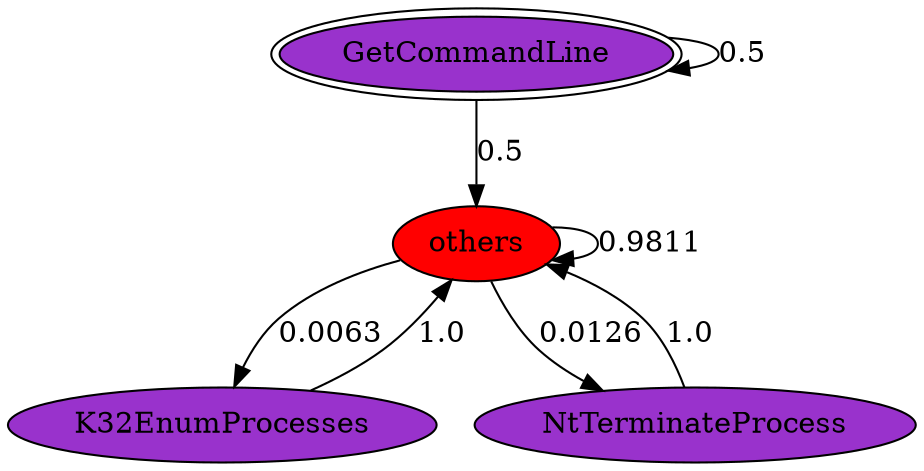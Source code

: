 digraph "./REPORTS/32678/API_PER_CATEGORY/9ba14908a8bd32ced573f480.exe_364_Processes_API_per_Category_Transition_Matrix" {
	GetCommandLine [label=GetCommandLine fillcolor=darkorchid peripheries=2 style=filled]
	GetCommandLine -> GetCommandLine [label=0.5 fontcolor=black]
	others [label=others fillcolor=red style=filled]
	GetCommandLine -> others [label=0.5 fontcolor=black]
	others -> others [label=0.9811 fontcolor=black]
	K32EnumProcesses [label=K32EnumProcesses fillcolor=darkorchid style=filled]
	others -> K32EnumProcesses [label=0.0063 fontcolor=black]
	NtTerminateProcess [label=NtTerminateProcess fillcolor=darkorchid style=filled]
	others -> NtTerminateProcess [label=0.0126 fontcolor=black]
	K32EnumProcesses -> others [label=1.0 fontcolor=black]
	NtTerminateProcess -> others [label=1.0 fontcolor=black]
}
